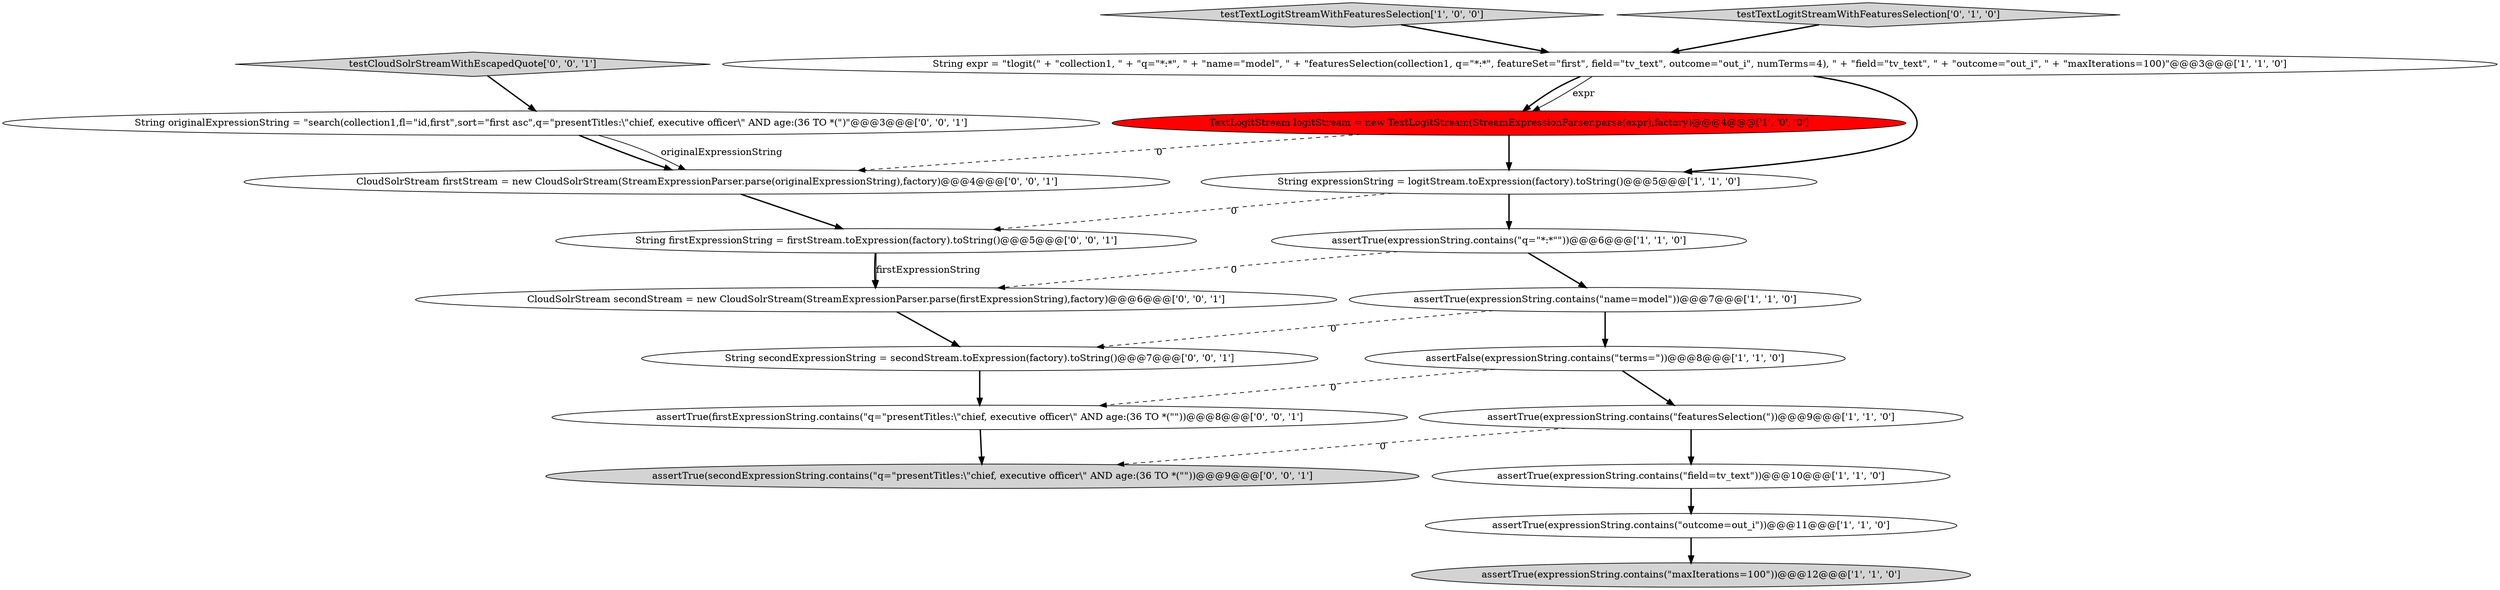 digraph {
16 [style = filled, label = "String firstExpressionString = firstStream.toExpression(factory).toString()@@@5@@@['0', '0', '1']", fillcolor = white, shape = ellipse image = "AAA0AAABBB3BBB"];
2 [style = filled, label = "assertTrue(expressionString.contains(\"maxIterations=100\"))@@@12@@@['1', '1', '0']", fillcolor = lightgray, shape = ellipse image = "AAA0AAABBB1BBB"];
10 [style = filled, label = "testTextLogitStreamWithFeaturesSelection['1', '0', '0']", fillcolor = lightgray, shape = diamond image = "AAA0AAABBB1BBB"];
3 [style = filled, label = "String expressionString = logitStream.toExpression(factory).toString()@@@5@@@['1', '1', '0']", fillcolor = white, shape = ellipse image = "AAA0AAABBB1BBB"];
18 [style = filled, label = "CloudSolrStream firstStream = new CloudSolrStream(StreamExpressionParser.parse(originalExpressionString),factory)@@@4@@@['0', '0', '1']", fillcolor = white, shape = ellipse image = "AAA0AAABBB3BBB"];
0 [style = filled, label = "assertTrue(expressionString.contains(\"featuresSelection(\"))@@@9@@@['1', '1', '0']", fillcolor = white, shape = ellipse image = "AAA0AAABBB1BBB"];
12 [style = filled, label = "assertTrue(secondExpressionString.contains(\"q=\"presentTitles:\\\"chief, executive officer\\\" AND age:(36 TO *(\"\"))@@@9@@@['0', '0', '1']", fillcolor = lightgray, shape = ellipse image = "AAA0AAABBB3BBB"];
13 [style = filled, label = "String secondExpressionString = secondStream.toExpression(factory).toString()@@@7@@@['0', '0', '1']", fillcolor = white, shape = ellipse image = "AAA0AAABBB3BBB"];
14 [style = filled, label = "String originalExpressionString = \"search(collection1,fl=\"id,first\",sort=\"first asc\",q=\"presentTitles:\\\"chief, executive officer\\\" AND age:(36 TO *(\")\"@@@3@@@['0', '0', '1']", fillcolor = white, shape = ellipse image = "AAA0AAABBB3BBB"];
6 [style = filled, label = "String expr = \"tlogit(\" + \"collection1, \" + \"q=\"*:*\", \" + \"name=\"model\", \" + \"featuresSelection(collection1, q=\"*:*\", featureSet=\"first\", field=\"tv_text\", outcome=\"out_i\", numTerms=4), \" + \"field=\"tv_text\", \" + \"outcome=\"out_i\", \" + \"maxIterations=100)\"@@@3@@@['1', '1', '0']", fillcolor = white, shape = ellipse image = "AAA0AAABBB1BBB"];
4 [style = filled, label = "assertTrue(expressionString.contains(\"outcome=out_i\"))@@@11@@@['1', '1', '0']", fillcolor = white, shape = ellipse image = "AAA0AAABBB1BBB"];
1 [style = filled, label = "assertTrue(expressionString.contains(\"field=tv_text\"))@@@10@@@['1', '1', '0']", fillcolor = white, shape = ellipse image = "AAA0AAABBB1BBB"];
15 [style = filled, label = "assertTrue(firstExpressionString.contains(\"q=\"presentTitles:\\\"chief, executive officer\\\" AND age:(36 TO *(\"\"))@@@8@@@['0', '0', '1']", fillcolor = white, shape = ellipse image = "AAA0AAABBB3BBB"];
7 [style = filled, label = "assertTrue(expressionString.contains(\"name=model\"))@@@7@@@['1', '1', '0']", fillcolor = white, shape = ellipse image = "AAA0AAABBB1BBB"];
19 [style = filled, label = "CloudSolrStream secondStream = new CloudSolrStream(StreamExpressionParser.parse(firstExpressionString),factory)@@@6@@@['0', '0', '1']", fillcolor = white, shape = ellipse image = "AAA0AAABBB3BBB"];
8 [style = filled, label = "assertTrue(expressionString.contains(\"q=\"*:*\"\"))@@@6@@@['1', '1', '0']", fillcolor = white, shape = ellipse image = "AAA0AAABBB1BBB"];
9 [style = filled, label = "assertFalse(expressionString.contains(\"terms=\"))@@@8@@@['1', '1', '0']", fillcolor = white, shape = ellipse image = "AAA0AAABBB1BBB"];
5 [style = filled, label = "TextLogitStream logitStream = new TextLogitStream(StreamExpressionParser.parse(expr),factory)@@@4@@@['1', '0', '0']", fillcolor = red, shape = ellipse image = "AAA1AAABBB1BBB"];
11 [style = filled, label = "testTextLogitStreamWithFeaturesSelection['0', '1', '0']", fillcolor = lightgray, shape = diamond image = "AAA0AAABBB2BBB"];
17 [style = filled, label = "testCloudSolrStreamWithEscapedQuote['0', '0', '1']", fillcolor = lightgray, shape = diamond image = "AAA0AAABBB3BBB"];
5->3 [style = bold, label=""];
6->3 [style = bold, label=""];
8->19 [style = dashed, label="0"];
1->4 [style = bold, label=""];
9->0 [style = bold, label=""];
11->6 [style = bold, label=""];
4->2 [style = bold, label=""];
0->12 [style = dashed, label="0"];
14->18 [style = solid, label="originalExpressionString"];
16->19 [style = bold, label=""];
5->18 [style = dashed, label="0"];
10->6 [style = bold, label=""];
8->7 [style = bold, label=""];
7->9 [style = bold, label=""];
6->5 [style = bold, label=""];
19->13 [style = bold, label=""];
17->14 [style = bold, label=""];
0->1 [style = bold, label=""];
3->8 [style = bold, label=""];
6->5 [style = solid, label="expr"];
7->13 [style = dashed, label="0"];
14->18 [style = bold, label=""];
15->12 [style = bold, label=""];
13->15 [style = bold, label=""];
16->19 [style = solid, label="firstExpressionString"];
3->16 [style = dashed, label="0"];
9->15 [style = dashed, label="0"];
18->16 [style = bold, label=""];
}
